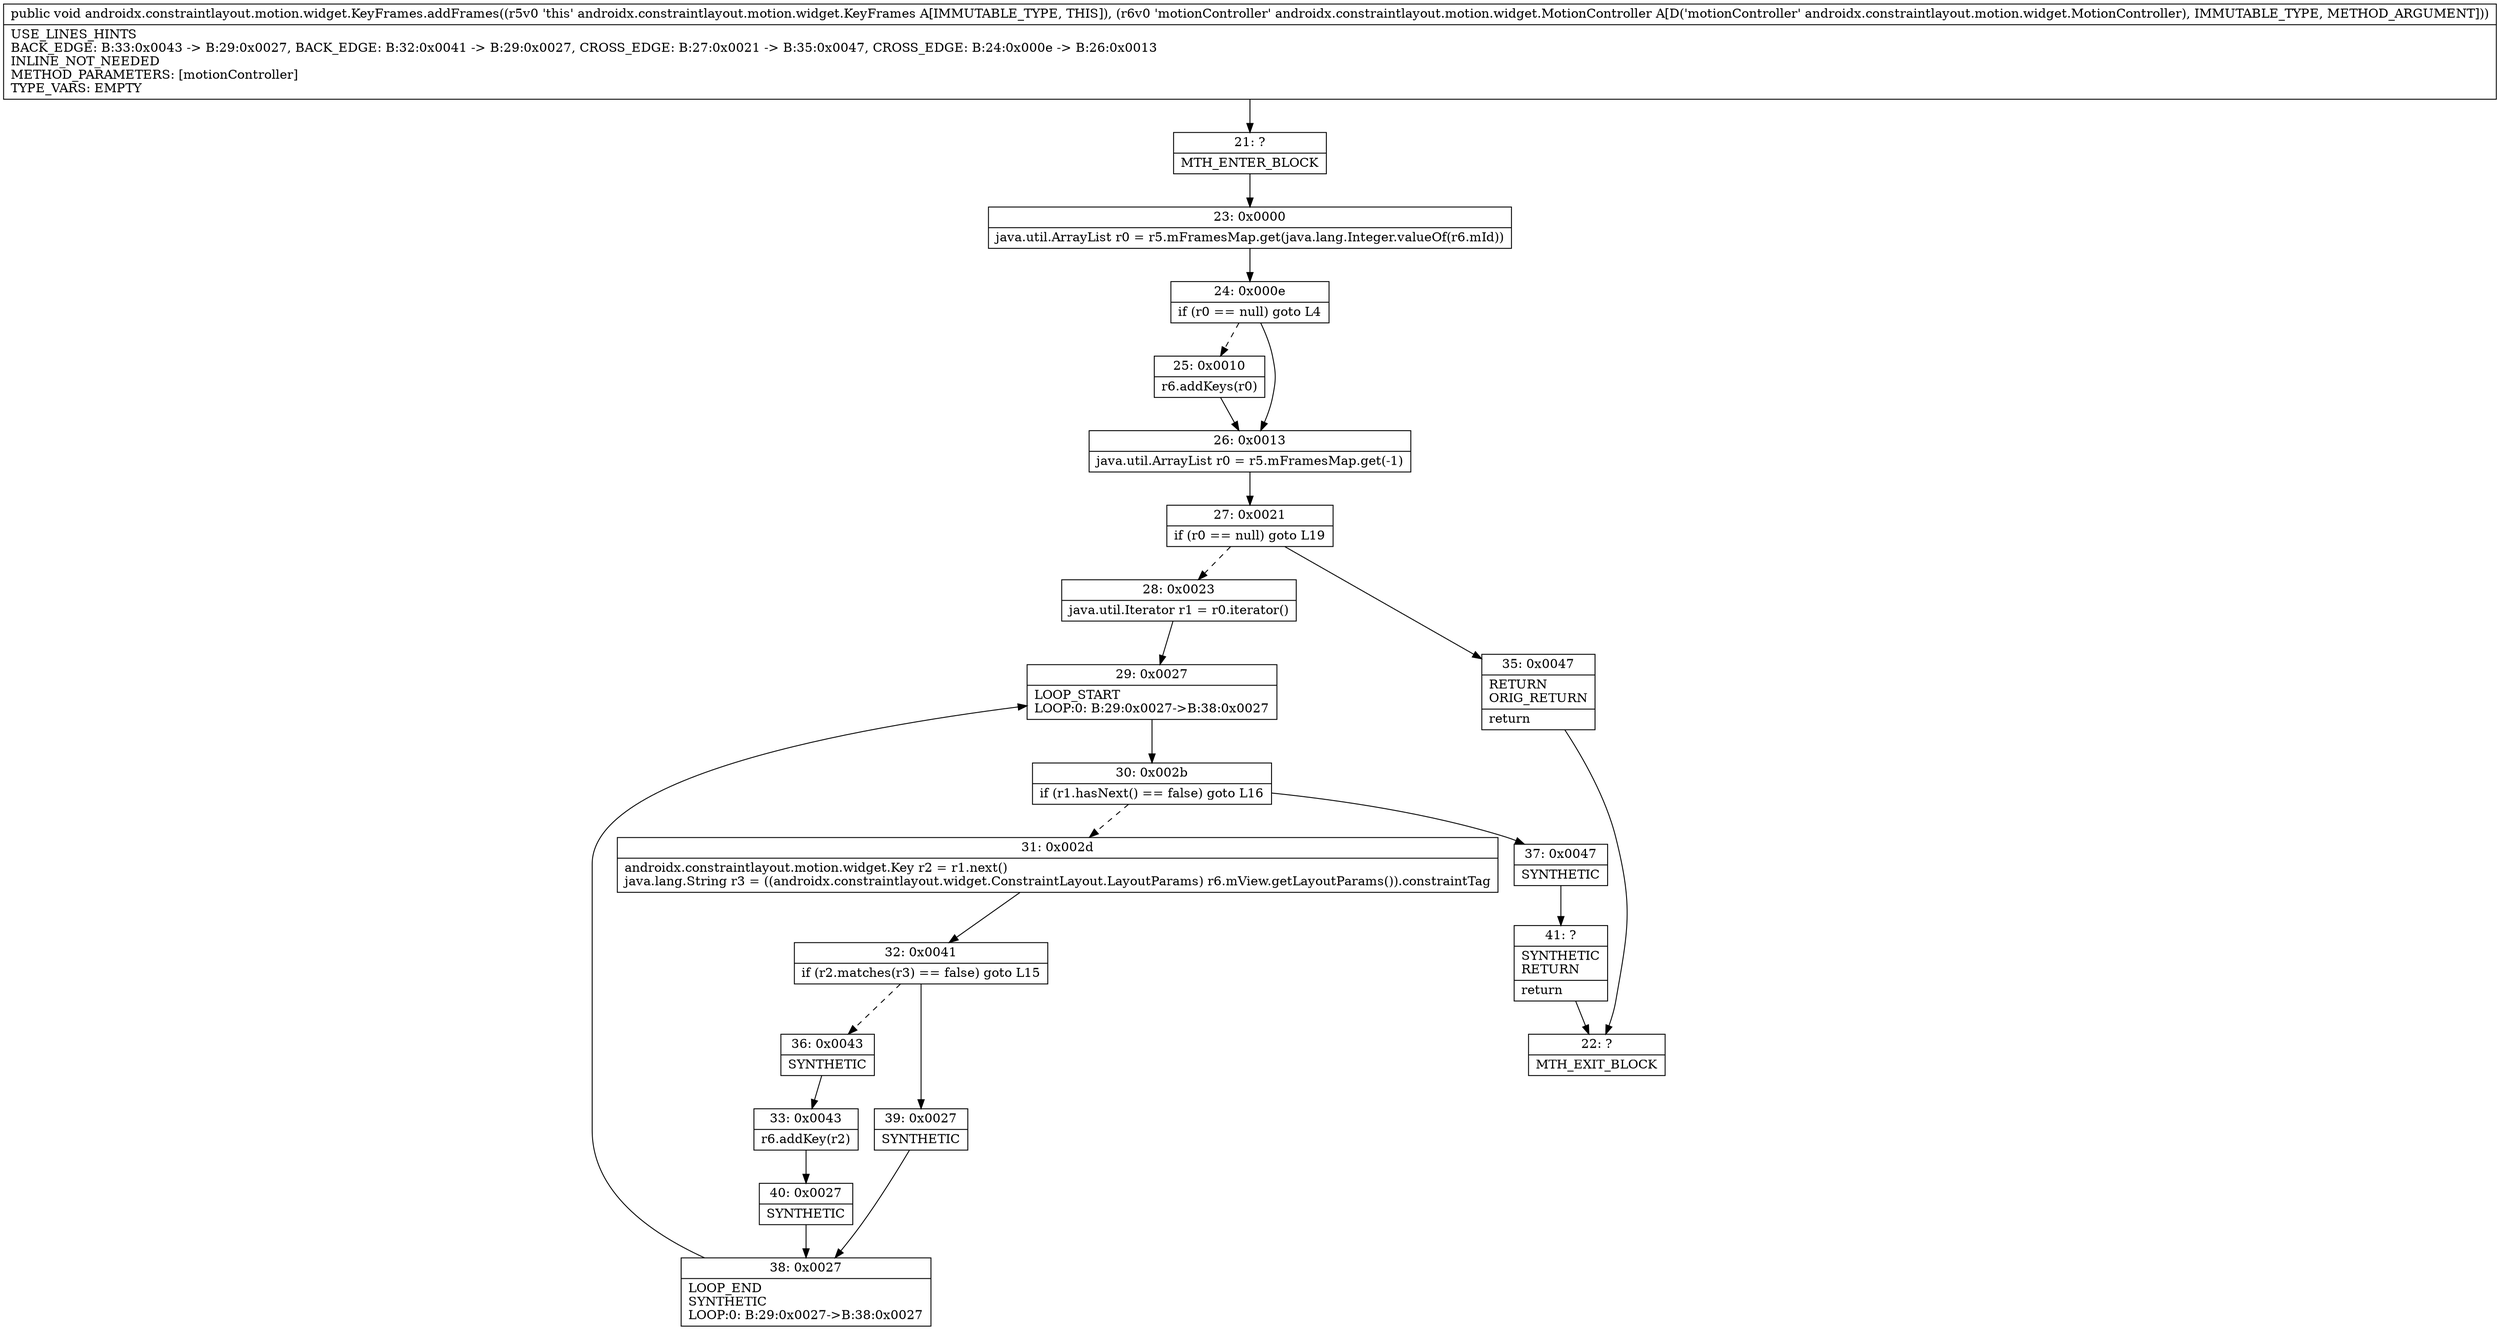 digraph "CFG forandroidx.constraintlayout.motion.widget.KeyFrames.addFrames(Landroidx\/constraintlayout\/motion\/widget\/MotionController;)V" {
Node_21 [shape=record,label="{21\:\ ?|MTH_ENTER_BLOCK\l}"];
Node_23 [shape=record,label="{23\:\ 0x0000|java.util.ArrayList r0 = r5.mFramesMap.get(java.lang.Integer.valueOf(r6.mId))\l}"];
Node_24 [shape=record,label="{24\:\ 0x000e|if (r0 == null) goto L4\l}"];
Node_25 [shape=record,label="{25\:\ 0x0010|r6.addKeys(r0)\l}"];
Node_26 [shape=record,label="{26\:\ 0x0013|java.util.ArrayList r0 = r5.mFramesMap.get(\-1)\l}"];
Node_27 [shape=record,label="{27\:\ 0x0021|if (r0 == null) goto L19\l}"];
Node_28 [shape=record,label="{28\:\ 0x0023|java.util.Iterator r1 = r0.iterator()\l}"];
Node_29 [shape=record,label="{29\:\ 0x0027|LOOP_START\lLOOP:0: B:29:0x0027\-\>B:38:0x0027\l}"];
Node_30 [shape=record,label="{30\:\ 0x002b|if (r1.hasNext() == false) goto L16\l}"];
Node_31 [shape=record,label="{31\:\ 0x002d|androidx.constraintlayout.motion.widget.Key r2 = r1.next()\ljava.lang.String r3 = ((androidx.constraintlayout.widget.ConstraintLayout.LayoutParams) r6.mView.getLayoutParams()).constraintTag\l}"];
Node_32 [shape=record,label="{32\:\ 0x0041|if (r2.matches(r3) == false) goto L15\l}"];
Node_36 [shape=record,label="{36\:\ 0x0043|SYNTHETIC\l}"];
Node_33 [shape=record,label="{33\:\ 0x0043|r6.addKey(r2)\l}"];
Node_40 [shape=record,label="{40\:\ 0x0027|SYNTHETIC\l}"];
Node_38 [shape=record,label="{38\:\ 0x0027|LOOP_END\lSYNTHETIC\lLOOP:0: B:29:0x0027\-\>B:38:0x0027\l}"];
Node_39 [shape=record,label="{39\:\ 0x0027|SYNTHETIC\l}"];
Node_37 [shape=record,label="{37\:\ 0x0047|SYNTHETIC\l}"];
Node_41 [shape=record,label="{41\:\ ?|SYNTHETIC\lRETURN\l|return\l}"];
Node_22 [shape=record,label="{22\:\ ?|MTH_EXIT_BLOCK\l}"];
Node_35 [shape=record,label="{35\:\ 0x0047|RETURN\lORIG_RETURN\l|return\l}"];
MethodNode[shape=record,label="{public void androidx.constraintlayout.motion.widget.KeyFrames.addFrames((r5v0 'this' androidx.constraintlayout.motion.widget.KeyFrames A[IMMUTABLE_TYPE, THIS]), (r6v0 'motionController' androidx.constraintlayout.motion.widget.MotionController A[D('motionController' androidx.constraintlayout.motion.widget.MotionController), IMMUTABLE_TYPE, METHOD_ARGUMENT]))  | USE_LINES_HINTS\lBACK_EDGE: B:33:0x0043 \-\> B:29:0x0027, BACK_EDGE: B:32:0x0041 \-\> B:29:0x0027, CROSS_EDGE: B:27:0x0021 \-\> B:35:0x0047, CROSS_EDGE: B:24:0x000e \-\> B:26:0x0013\lINLINE_NOT_NEEDED\lMETHOD_PARAMETERS: [motionController]\lTYPE_VARS: EMPTY\l}"];
MethodNode -> Node_21;Node_21 -> Node_23;
Node_23 -> Node_24;
Node_24 -> Node_25[style=dashed];
Node_24 -> Node_26;
Node_25 -> Node_26;
Node_26 -> Node_27;
Node_27 -> Node_28[style=dashed];
Node_27 -> Node_35;
Node_28 -> Node_29;
Node_29 -> Node_30;
Node_30 -> Node_31[style=dashed];
Node_30 -> Node_37;
Node_31 -> Node_32;
Node_32 -> Node_36[style=dashed];
Node_32 -> Node_39;
Node_36 -> Node_33;
Node_33 -> Node_40;
Node_40 -> Node_38;
Node_38 -> Node_29;
Node_39 -> Node_38;
Node_37 -> Node_41;
Node_41 -> Node_22;
Node_35 -> Node_22;
}

